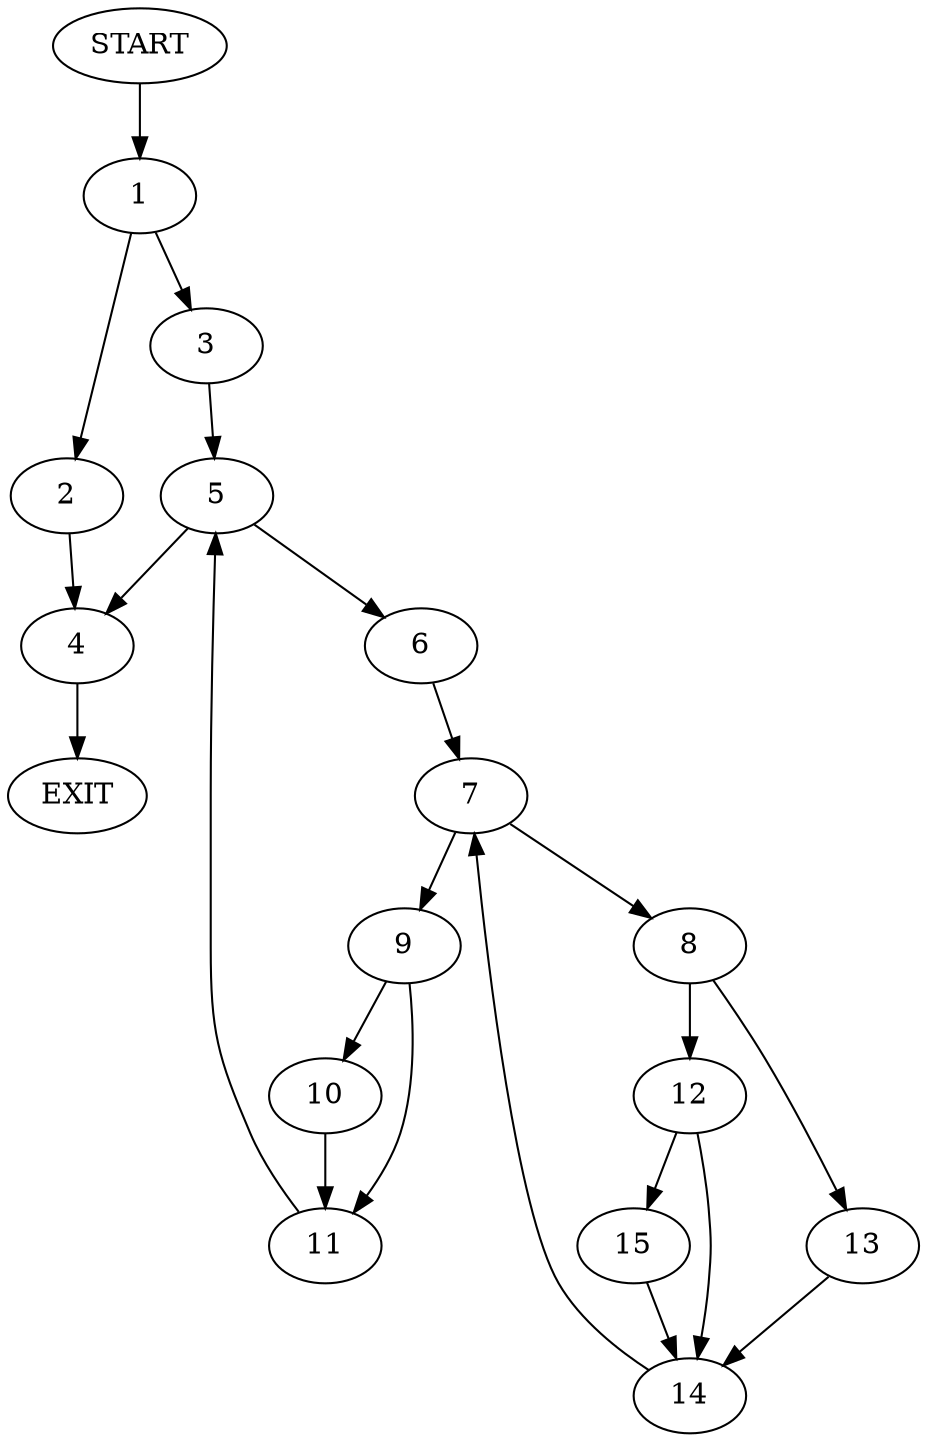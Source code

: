 digraph {
0 [label="START"]
16 [label="EXIT"]
0 -> 1
1 -> 2
1 -> 3
2 -> 4
3 -> 5
4 -> 16
5 -> 6
5 -> 4
6 -> 7
7 -> 8
7 -> 9
9 -> 10
9 -> 11
8 -> 12
8 -> 13
13 -> 14
12 -> 14
12 -> 15
14 -> 7
15 -> 14
10 -> 11
11 -> 5
}

